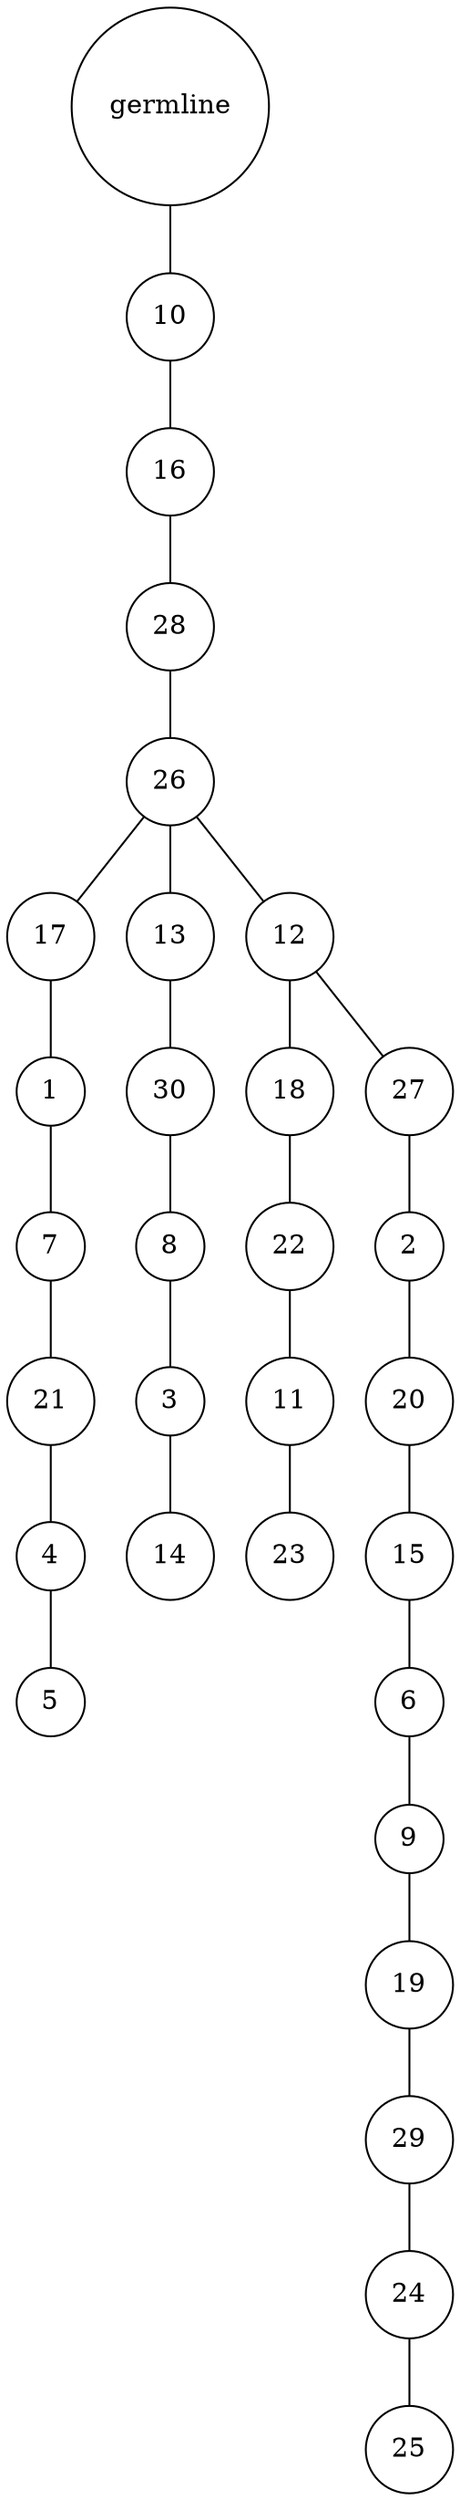graph {
	rankdir=UD;
	splines=line;
	node [shape=circle]
	"0x7f0ac28b9400" [label="germline"];
	"0x7f0ac28b9430" [label="10"];
	"0x7f0ac28b9400" -- "0x7f0ac28b9430" ;
	"0x7f0ac28b9460" [label="16"];
	"0x7f0ac28b9430" -- "0x7f0ac28b9460" ;
	"0x7f0ac28b9490" [label="28"];
	"0x7f0ac28b9460" -- "0x7f0ac28b9490" ;
	"0x7f0ac28b94c0" [label="26"];
	"0x7f0ac28b9490" -- "0x7f0ac28b94c0" ;
	"0x7f0ac28b94f0" [label="17"];
	"0x7f0ac28b94c0" -- "0x7f0ac28b94f0" ;
	"0x7f0ac28b9520" [label="1"];
	"0x7f0ac28b94f0" -- "0x7f0ac28b9520" ;
	"0x7f0ac28b9550" [label="7"];
	"0x7f0ac28b9520" -- "0x7f0ac28b9550" ;
	"0x7f0ac28b9580" [label="21"];
	"0x7f0ac28b9550" -- "0x7f0ac28b9580" ;
	"0x7f0ac28b95b0" [label="4"];
	"0x7f0ac28b9580" -- "0x7f0ac28b95b0" ;
	"0x7f0ac28b95e0" [label="5"];
	"0x7f0ac28b95b0" -- "0x7f0ac28b95e0" ;
	"0x7f0ac28b9610" [label="13"];
	"0x7f0ac28b94c0" -- "0x7f0ac28b9610" ;
	"0x7f0ac28b9640" [label="30"];
	"0x7f0ac28b9610" -- "0x7f0ac28b9640" ;
	"0x7f0ac28b9670" [label="8"];
	"0x7f0ac28b9640" -- "0x7f0ac28b9670" ;
	"0x7f0ac28b96a0" [label="3"];
	"0x7f0ac28b9670" -- "0x7f0ac28b96a0" ;
	"0x7f0ac28b96d0" [label="14"];
	"0x7f0ac28b96a0" -- "0x7f0ac28b96d0" ;
	"0x7f0ac28b9700" [label="12"];
	"0x7f0ac28b94c0" -- "0x7f0ac28b9700" ;
	"0x7f0ac28b9730" [label="18"];
	"0x7f0ac28b9700" -- "0x7f0ac28b9730" ;
	"0x7f0ac28b9760" [label="22"];
	"0x7f0ac28b9730" -- "0x7f0ac28b9760" ;
	"0x7f0ac28b9790" [label="11"];
	"0x7f0ac28b9760" -- "0x7f0ac28b9790" ;
	"0x7f0ac28b97c0" [label="23"];
	"0x7f0ac28b9790" -- "0x7f0ac28b97c0" ;
	"0x7f0ac28b97f0" [label="27"];
	"0x7f0ac28b9700" -- "0x7f0ac28b97f0" ;
	"0x7f0ac28b9820" [label="2"];
	"0x7f0ac28b97f0" -- "0x7f0ac28b9820" ;
	"0x7f0ac28b9850" [label="20"];
	"0x7f0ac28b9820" -- "0x7f0ac28b9850" ;
	"0x7f0ac28b9880" [label="15"];
	"0x7f0ac28b9850" -- "0x7f0ac28b9880" ;
	"0x7f0ac28b98b0" [label="6"];
	"0x7f0ac28b9880" -- "0x7f0ac28b98b0" ;
	"0x7f0ac28b98e0" [label="9"];
	"0x7f0ac28b98b0" -- "0x7f0ac28b98e0" ;
	"0x7f0ac28b9910" [label="19"];
	"0x7f0ac28b98e0" -- "0x7f0ac28b9910" ;
	"0x7f0ac28b9940" [label="29"];
	"0x7f0ac28b9910" -- "0x7f0ac28b9940" ;
	"0x7f0ac28b9970" [label="24"];
	"0x7f0ac28b9940" -- "0x7f0ac28b9970" ;
	"0x7f0ac28b99a0" [label="25"];
	"0x7f0ac28b9970" -- "0x7f0ac28b99a0" ;
}
